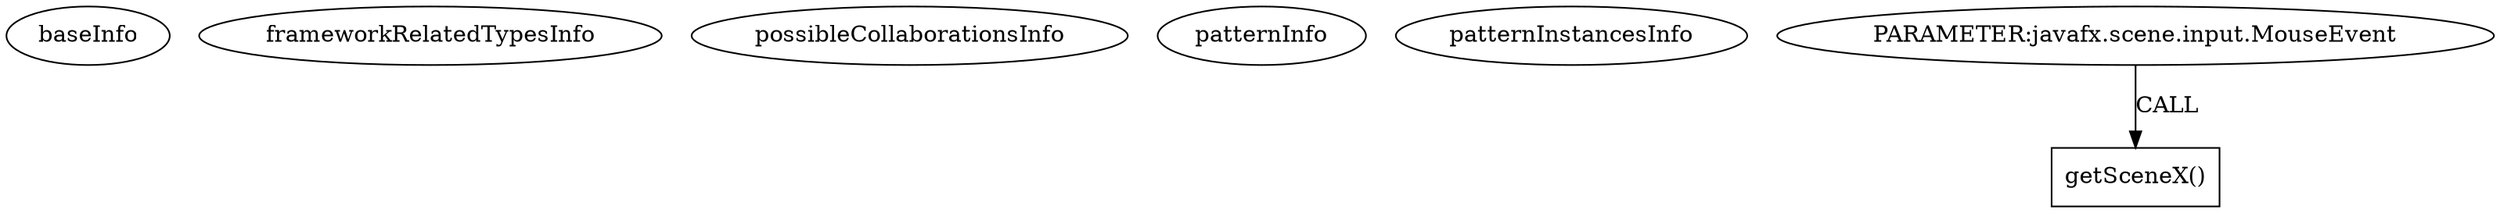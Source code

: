 digraph {
baseInfo[graphId=260,category="pattern",isAnonymous=false,possibleRelation=false]
frameworkRelatedTypesInfo[]
possibleCollaborationsInfo[]
patternInfo[frequency=10.0,patternRootClient=null]
patternInstancesInfo[0="mrempala-sp~/mrempala-sp/sp-master/src/application/VcPtVisualSchematicView.java~void drawUniverseSchematic()~3697",1="mfischbo-fxplumber~/mfischbo-fxplumber/fxplumber-master/fxplumber/src/main/java/de/artignition/fxplumber/model/GraphNode.java~ GraphNode(javafx.geometry.Point2D,javafx.scene.layout.Pane,GraphNodeFactory)~3616",2="indysvision-EatWorldEditor~/indysvision-EatWorldEditor/EatWorldEditor-master/src/com/indyvision/eatworld/editor/handlers/SelectHandler.java~SelectHandler~3191",3="indysvision-EatWorldEditor~/indysvision-EatWorldEditor/EatWorldEditor-master/src/com/indyvision/eatworld/editor/handlers/BorderHandler1.java~BorderHandler1~3194",4="Stephane-Lin-Physics-Animation~/Stephane-Lin-Physics-Animation/Physics-Animation-master/Physics Simulation/src/Mechanics/Pendulum.java~MouseAction~1244",5="mrempala-sp~/mrempala-sp/sp-master/src/application/VcPtVisualSchematicView.java~void drawUniverseVisual()~3692",6="indysvision-EatWorldEditor~/indysvision-EatWorldEditor/EatWorldEditor-master/src/com/indyvision/eatworld/editor/handlers/BorderHandler.java~BorderHandler~3192",7="indysvision-EatWorldEditor~/indysvision-EatWorldEditor/EatWorldEditor-master/src/com/indyvision/eatworld/editor/handlers/ObjectHandler.java~ObjectHandler~3193",8="Stephane-Lin-Physics-Animation~/Stephane-Lin-Physics-Animation/Physics-Animation-master/Physics Simulation/src/Electricity_Magnetism/CoulombsLaw.java~MouseAction~1236",9="mrempala-sp~/mrempala-sp/sp-master/src/application/VcPtVisualSchematicViewClickable.java~void drawUniverseSchematic()~3670"]
3[label="PARAMETER:javafx.scene.input.MouseEvent",vertexType="PARAMETER_DECLARATION",isFrameworkType=false]
17[label="getSceneX()",vertexType="INSIDE_CALL",isFrameworkType=false,shape=box]
3->17[label="CALL"]
}
